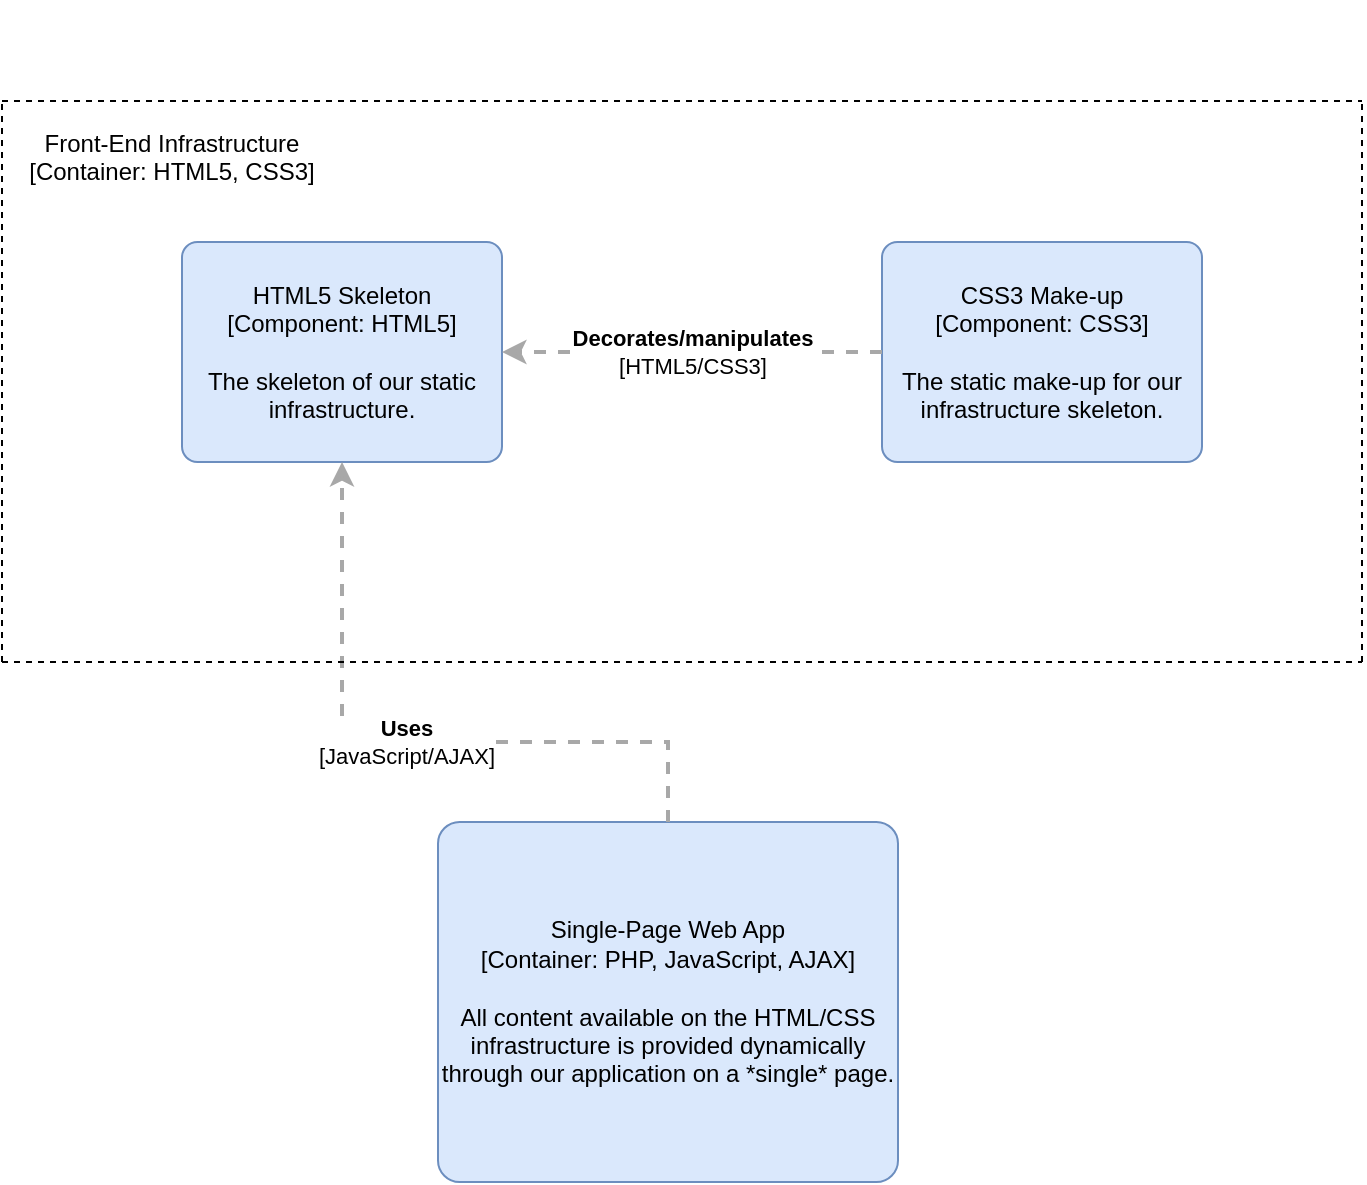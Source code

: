 <mxfile version="10.6.1" type="device"><diagram id="IJlPiVcHGPmkNk-q5uTN" name="Page-1"><mxGraphModel dx="1394" dy="834" grid="1" gridSize="10" guides="1" tooltips="1" connect="1" arrows="1" fold="1" page="1" pageScale="1" pageWidth="827" pageHeight="1169" math="0" shadow="0"><root><mxCell id="0"/><mxCell id="1" parent="0"/><object label="&lt;span&gt;HTML5 Skeleton&lt;/span&gt;&lt;div&gt;[Component:&amp;nbsp;&lt;span&gt;HTML5&lt;/span&gt;&lt;span&gt;]&lt;/span&gt;&lt;/div&gt;&lt;div&gt;&lt;br&gt;&lt;/div&gt;&lt;div&gt;The skeleton of our static infrastructure.&lt;/div&gt;" placeholders="1" c4Name="HTML5 Skeleton" c4Type="Component" c4Technology="HTML5" c4Description="The skeleton of our static infrastructure." id="WIM26jR6_CEO0Wb8_l-e-1"><mxCell style="rounded=1;whiteSpace=wrap;html=1;labelBackgroundColor=none;fillColor=#dae8fc;fontColor=#000000;align=center;arcSize=7;strokeColor=#6c8ebf;" vertex="1" parent="1"><mxGeometry x="170" y="270" width="160" height="110" as="geometry"/><C4Component as="c4"/></mxCell></object><object label="&lt;span&gt;CSS3 Make-up&lt;/span&gt;&lt;div&gt;[Component:&amp;nbsp;&lt;span&gt;CSS3&lt;/span&gt;&lt;span&gt;]&lt;/span&gt;&lt;/div&gt;&lt;div&gt;&lt;br&gt;&lt;/div&gt;&lt;div&gt;The static make-up for our infrastructure skeleton.&lt;/div&gt;" placeholders="1" c4Name="CSS3 Make-up" c4Type="Component" c4Technology="CSS3" c4Description="The static make-up for our infrastructure skeleton." id="WIM26jR6_CEO0Wb8_l-e-2"><mxCell style="rounded=1;whiteSpace=wrap;html=1;labelBackgroundColor=none;fillColor=#dae8fc;fontColor=#000000;align=center;arcSize=7;strokeColor=#6c8ebf;" vertex="1" parent="1"><mxGeometry x="520" y="270" width="160" height="110" as="geometry"/><C4Component as="c4"/></mxCell></object><object label="&lt;div style=&quot;text-align: left&quot;&gt;&lt;div style=&quot;text-align: center&quot;&gt;&lt;b&gt;Decorates/manipulates&lt;/b&gt;&lt;/div&gt;&lt;div style=&quot;text-align: center&quot;&gt;[HTML5/CSS3]&lt;/div&gt;&lt;/div&gt;" c4Type="Relationship" c4Description="Beschreibung" c4Technology="technology" id="WIM26jR6_CEO0Wb8_l-e-4"><mxCell style="edgeStyle=none;rounded=0;html=1;entryX=1;entryY=0.5;jettySize=auto;orthogonalLoop=1;strokeColor=#A8A8A8;strokeWidth=2;fontColor=#000000;jumpStyle=none;dashed=1;entryDx=0;entryDy=0;exitX=0;exitY=0.5;exitDx=0;exitDy=0;" edge="1" parent="1" source="WIM26jR6_CEO0Wb8_l-e-2" target="WIM26jR6_CEO0Wb8_l-e-1"><mxGeometry width="160" relative="1" as="geometry"><mxPoint x="390" y="360" as="sourcePoint"/><mxPoint x="550" y="360" as="targetPoint"/></mxGeometry><C4Relationship as="c4"/></mxCell></object><object label="&lt;span&gt;Single-Page Web App&lt;/span&gt;&lt;div&gt;[Container: PHP, JavaScript, AJAX&lt;span&gt;]&lt;/span&gt;&lt;/div&gt;&lt;div&gt;&lt;br&gt;&lt;/div&gt;&lt;div&gt;All content available on the HTML/CSS infrastructure is provided dynamically through our application on a *single* page.&lt;/div&gt;" placeholders="1" c4Name="Single-Page Web App" c4Type="Container" c4Technology="JavaScript, AJAX" c4Description="All content available on the HTML/CSS infrastructure is provided dynamically through our application on a *single* page." id="WIM26jR6_CEO0Wb8_l-e-6"><mxCell style="rounded=1;whiteSpace=wrap;html=1;labelBackgroundColor=none;fillColor=#dae8fc;fontColor=#000000;align=center;arcSize=6;strokeColor=#6c8ebf;" vertex="1" parent="1"><mxGeometry x="298" y="560" width="230" height="180" as="geometry"/><C4Container as="c4"/></mxCell></object><object label="&lt;div style=&quot;text-align: left&quot;&gt;&lt;div style=&quot;text-align: center&quot;&gt;&lt;b&gt;Uses&lt;/b&gt;&lt;/div&gt;&lt;div style=&quot;text-align: center&quot;&gt;[JavaScript/AJAX]&lt;/div&gt;&lt;/div&gt;" c4Type="Relationship" c4Description="Beschreibung" c4Technology="technology" id="WIM26jR6_CEO0Wb8_l-e-7"><mxCell style="edgeStyle=none;rounded=0;html=1;entryX=0.5;entryY=1;jettySize=auto;orthogonalLoop=1;strokeColor=#A8A8A8;strokeWidth=2;fontColor=#000000;jumpStyle=none;dashed=1;exitX=0.5;exitY=0;exitDx=0;exitDy=0;entryDx=0;entryDy=0;" edge="1" parent="1" source="WIM26jR6_CEO0Wb8_l-e-6" target="WIM26jR6_CEO0Wb8_l-e-1"><mxGeometry width="160" relative="1" as="geometry"><mxPoint x="130" y="610" as="sourcePoint"/><mxPoint x="290" y="610" as="targetPoint"/><Array as="points"><mxPoint x="413" y="520"/><mxPoint x="250" y="520"/></Array></mxGeometry><C4Relationship as="c4"/></mxCell></object><mxCell id="WIM26jR6_CEO0Wb8_l-e-15" value="" style="rounded=1;whiteSpace=wrap;html=1;glass=0;opacity=0;" vertex="1" parent="1"><mxGeometry x="220" y="150" width="120" height="60" as="geometry"/></mxCell><mxCell id="WIM26jR6_CEO0Wb8_l-e-18" value="" style="endArrow=none;dashed=1;html=1;" edge="1" parent="1"><mxGeometry width="50" height="50" relative="1" as="geometry"><mxPoint x="80" y="480" as="sourcePoint"/><mxPoint x="80" y="200" as="targetPoint"/></mxGeometry></mxCell><mxCell id="WIM26jR6_CEO0Wb8_l-e-19" value="" style="endArrow=none;dashed=1;html=1;" edge="1" parent="1"><mxGeometry width="50" height="50" relative="1" as="geometry"><mxPoint x="80" y="480" as="sourcePoint"/><mxPoint x="760" y="480" as="targetPoint"/></mxGeometry></mxCell><mxCell id="WIM26jR6_CEO0Wb8_l-e-20" value="" style="endArrow=none;dashed=1;html=1;" edge="1" parent="1"><mxGeometry width="50" height="50" relative="1" as="geometry"><mxPoint x="760" y="480" as="sourcePoint"/><mxPoint x="760" y="200" as="targetPoint"/></mxGeometry></mxCell><mxCell id="WIM26jR6_CEO0Wb8_l-e-21" value="" style="endArrow=none;dashed=1;html=1;" edge="1" parent="1"><mxGeometry width="50" height="50" relative="1" as="geometry"><mxPoint x="80" y="199.5" as="sourcePoint"/><mxPoint x="760" y="199.5" as="targetPoint"/></mxGeometry></mxCell><mxCell id="WIM26jR6_CEO0Wb8_l-e-22" value="Front-End Infrastructure&lt;br&gt;&lt;div&gt;[Container:&amp;nbsp;HTML5, CSS3]&lt;/div&gt;&lt;div&gt;&lt;br&gt;&lt;/div&gt;" style="text;html=1;strokeColor=none;fillColor=none;align=center;verticalAlign=middle;whiteSpace=wrap;rounded=0;shadow=0;glass=0;comic=0;" vertex="1" parent="1"><mxGeometry x="90" y="200" width="150" height="70" as="geometry"/></mxCell></root></mxGraphModel></diagram></mxfile>